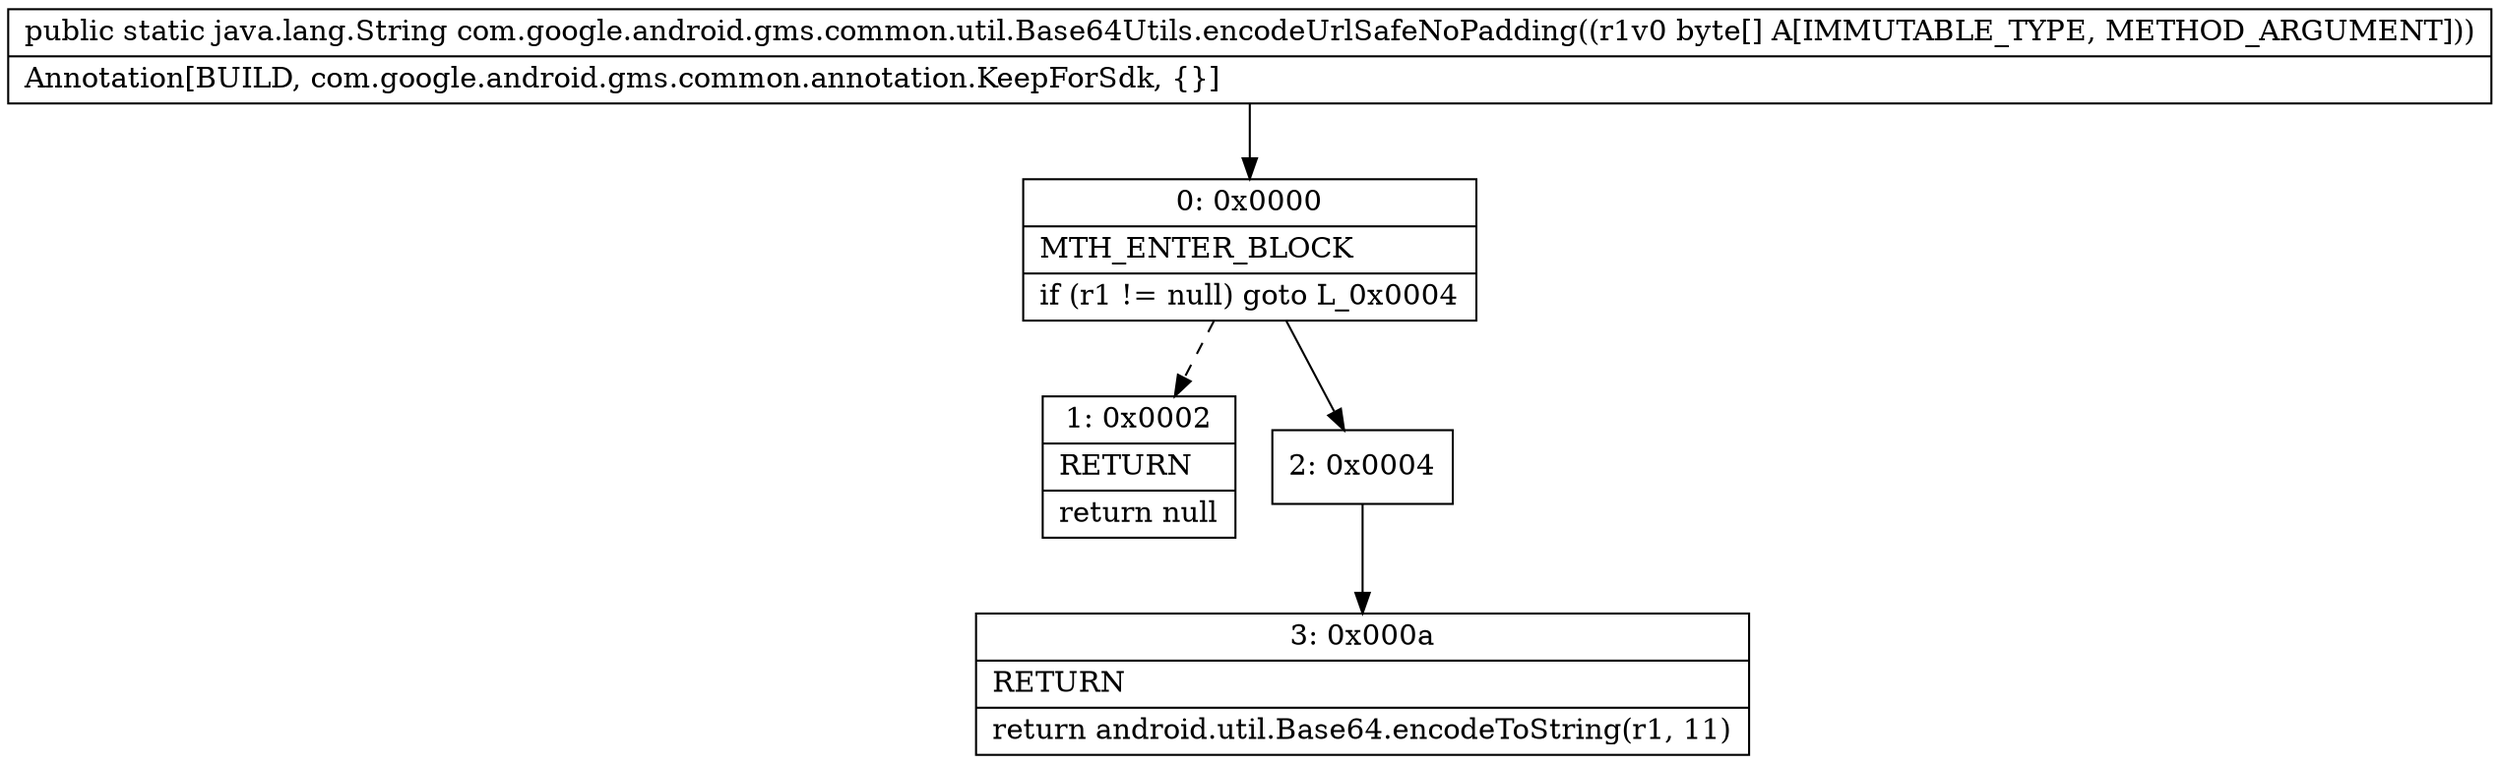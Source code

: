 digraph "CFG forcom.google.android.gms.common.util.Base64Utils.encodeUrlSafeNoPadding([B)Ljava\/lang\/String;" {
Node_0 [shape=record,label="{0\:\ 0x0000|MTH_ENTER_BLOCK\l|if (r1 != null) goto L_0x0004\l}"];
Node_1 [shape=record,label="{1\:\ 0x0002|RETURN\l|return null\l}"];
Node_2 [shape=record,label="{2\:\ 0x0004}"];
Node_3 [shape=record,label="{3\:\ 0x000a|RETURN\l|return android.util.Base64.encodeToString(r1, 11)\l}"];
MethodNode[shape=record,label="{public static java.lang.String com.google.android.gms.common.util.Base64Utils.encodeUrlSafeNoPadding((r1v0 byte[] A[IMMUTABLE_TYPE, METHOD_ARGUMENT]))  | Annotation[BUILD, com.google.android.gms.common.annotation.KeepForSdk, \{\}]\l}"];
MethodNode -> Node_0;
Node_0 -> Node_1[style=dashed];
Node_0 -> Node_2;
Node_2 -> Node_3;
}

